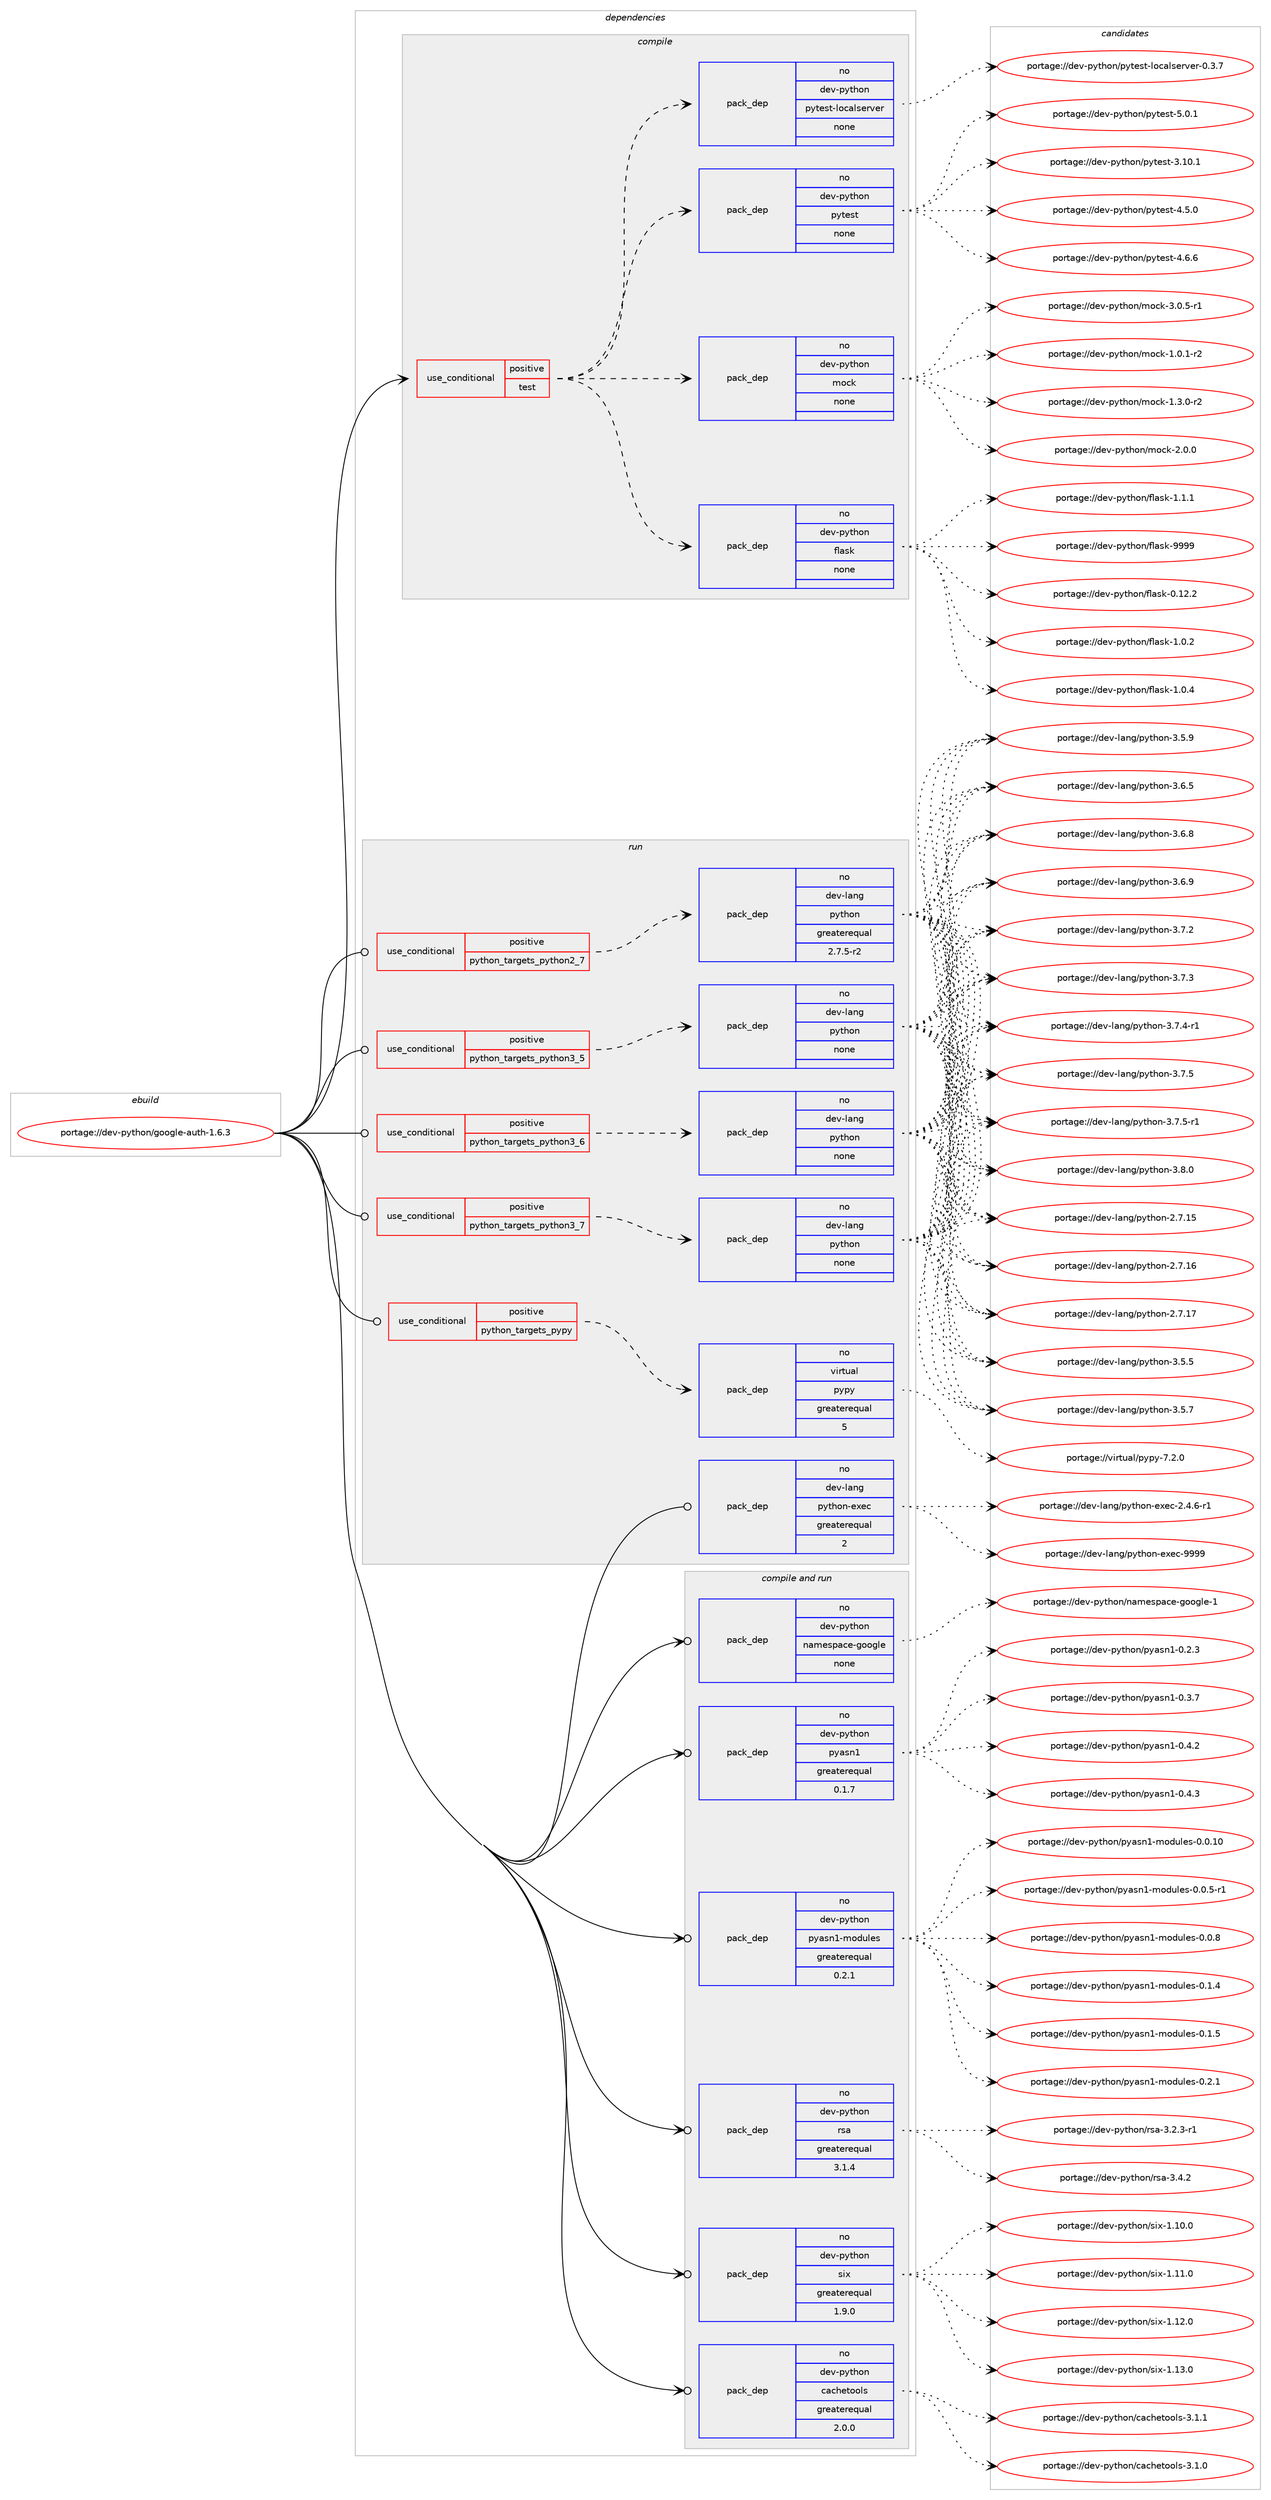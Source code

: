digraph prolog {

# *************
# Graph options
# *************

newrank=true;
concentrate=true;
compound=true;
graph [rankdir=LR,fontname=Helvetica,fontsize=10,ranksep=1.5];#, ranksep=2.5, nodesep=0.2];
edge  [arrowhead=vee];
node  [fontname=Helvetica,fontsize=10];

# **********
# The ebuild
# **********

subgraph cluster_leftcol {
color=gray;
rank=same;
label=<<i>ebuild</i>>;
id [label="portage://dev-python/google-auth-1.6.3", color=red, width=4, href="../dev-python/google-auth-1.6.3.svg"];
}

# ****************
# The dependencies
# ****************

subgraph cluster_midcol {
color=gray;
label=<<i>dependencies</i>>;
subgraph cluster_compile {
fillcolor="#eeeeee";
style=filled;
label=<<i>compile</i>>;
subgraph cond29396 {
dependency142054 [label=<<TABLE BORDER="0" CELLBORDER="1" CELLSPACING="0" CELLPADDING="4"><TR><TD ROWSPAN="3" CELLPADDING="10">use_conditional</TD></TR><TR><TD>positive</TD></TR><TR><TD>test</TD></TR></TABLE>>, shape=none, color=red];
subgraph pack109337 {
dependency142055 [label=<<TABLE BORDER="0" CELLBORDER="1" CELLSPACING="0" CELLPADDING="4" WIDTH="220"><TR><TD ROWSPAN="6" CELLPADDING="30">pack_dep</TD></TR><TR><TD WIDTH="110">no</TD></TR><TR><TD>dev-python</TD></TR><TR><TD>flask</TD></TR><TR><TD>none</TD></TR><TR><TD></TD></TR></TABLE>>, shape=none, color=blue];
}
dependency142054:e -> dependency142055:w [weight=20,style="dashed",arrowhead="vee"];
subgraph pack109338 {
dependency142056 [label=<<TABLE BORDER="0" CELLBORDER="1" CELLSPACING="0" CELLPADDING="4" WIDTH="220"><TR><TD ROWSPAN="6" CELLPADDING="30">pack_dep</TD></TR><TR><TD WIDTH="110">no</TD></TR><TR><TD>dev-python</TD></TR><TR><TD>mock</TD></TR><TR><TD>none</TD></TR><TR><TD></TD></TR></TABLE>>, shape=none, color=blue];
}
dependency142054:e -> dependency142056:w [weight=20,style="dashed",arrowhead="vee"];
subgraph pack109339 {
dependency142057 [label=<<TABLE BORDER="0" CELLBORDER="1" CELLSPACING="0" CELLPADDING="4" WIDTH="220"><TR><TD ROWSPAN="6" CELLPADDING="30">pack_dep</TD></TR><TR><TD WIDTH="110">no</TD></TR><TR><TD>dev-python</TD></TR><TR><TD>pytest</TD></TR><TR><TD>none</TD></TR><TR><TD></TD></TR></TABLE>>, shape=none, color=blue];
}
dependency142054:e -> dependency142057:w [weight=20,style="dashed",arrowhead="vee"];
subgraph pack109340 {
dependency142058 [label=<<TABLE BORDER="0" CELLBORDER="1" CELLSPACING="0" CELLPADDING="4" WIDTH="220"><TR><TD ROWSPAN="6" CELLPADDING="30">pack_dep</TD></TR><TR><TD WIDTH="110">no</TD></TR><TR><TD>dev-python</TD></TR><TR><TD>pytest-localserver</TD></TR><TR><TD>none</TD></TR><TR><TD></TD></TR></TABLE>>, shape=none, color=blue];
}
dependency142054:e -> dependency142058:w [weight=20,style="dashed",arrowhead="vee"];
}
id:e -> dependency142054:w [weight=20,style="solid",arrowhead="vee"];
}
subgraph cluster_compileandrun {
fillcolor="#eeeeee";
style=filled;
label=<<i>compile and run</i>>;
subgraph pack109341 {
dependency142059 [label=<<TABLE BORDER="0" CELLBORDER="1" CELLSPACING="0" CELLPADDING="4" WIDTH="220"><TR><TD ROWSPAN="6" CELLPADDING="30">pack_dep</TD></TR><TR><TD WIDTH="110">no</TD></TR><TR><TD>dev-python</TD></TR><TR><TD>cachetools</TD></TR><TR><TD>greaterequal</TD></TR><TR><TD>2.0.0</TD></TR></TABLE>>, shape=none, color=blue];
}
id:e -> dependency142059:w [weight=20,style="solid",arrowhead="odotvee"];
subgraph pack109342 {
dependency142060 [label=<<TABLE BORDER="0" CELLBORDER="1" CELLSPACING="0" CELLPADDING="4" WIDTH="220"><TR><TD ROWSPAN="6" CELLPADDING="30">pack_dep</TD></TR><TR><TD WIDTH="110">no</TD></TR><TR><TD>dev-python</TD></TR><TR><TD>namespace-google</TD></TR><TR><TD>none</TD></TR><TR><TD></TD></TR></TABLE>>, shape=none, color=blue];
}
id:e -> dependency142060:w [weight=20,style="solid",arrowhead="odotvee"];
subgraph pack109343 {
dependency142061 [label=<<TABLE BORDER="0" CELLBORDER="1" CELLSPACING="0" CELLPADDING="4" WIDTH="220"><TR><TD ROWSPAN="6" CELLPADDING="30">pack_dep</TD></TR><TR><TD WIDTH="110">no</TD></TR><TR><TD>dev-python</TD></TR><TR><TD>pyasn1</TD></TR><TR><TD>greaterequal</TD></TR><TR><TD>0.1.7</TD></TR></TABLE>>, shape=none, color=blue];
}
id:e -> dependency142061:w [weight=20,style="solid",arrowhead="odotvee"];
subgraph pack109344 {
dependency142062 [label=<<TABLE BORDER="0" CELLBORDER="1" CELLSPACING="0" CELLPADDING="4" WIDTH="220"><TR><TD ROWSPAN="6" CELLPADDING="30">pack_dep</TD></TR><TR><TD WIDTH="110">no</TD></TR><TR><TD>dev-python</TD></TR><TR><TD>pyasn1-modules</TD></TR><TR><TD>greaterequal</TD></TR><TR><TD>0.2.1</TD></TR></TABLE>>, shape=none, color=blue];
}
id:e -> dependency142062:w [weight=20,style="solid",arrowhead="odotvee"];
subgraph pack109345 {
dependency142063 [label=<<TABLE BORDER="0" CELLBORDER="1" CELLSPACING="0" CELLPADDING="4" WIDTH="220"><TR><TD ROWSPAN="6" CELLPADDING="30">pack_dep</TD></TR><TR><TD WIDTH="110">no</TD></TR><TR><TD>dev-python</TD></TR><TR><TD>rsa</TD></TR><TR><TD>greaterequal</TD></TR><TR><TD>3.1.4</TD></TR></TABLE>>, shape=none, color=blue];
}
id:e -> dependency142063:w [weight=20,style="solid",arrowhead="odotvee"];
subgraph pack109346 {
dependency142064 [label=<<TABLE BORDER="0" CELLBORDER="1" CELLSPACING="0" CELLPADDING="4" WIDTH="220"><TR><TD ROWSPAN="6" CELLPADDING="30">pack_dep</TD></TR><TR><TD WIDTH="110">no</TD></TR><TR><TD>dev-python</TD></TR><TR><TD>six</TD></TR><TR><TD>greaterequal</TD></TR><TR><TD>1.9.0</TD></TR></TABLE>>, shape=none, color=blue];
}
id:e -> dependency142064:w [weight=20,style="solid",arrowhead="odotvee"];
}
subgraph cluster_run {
fillcolor="#eeeeee";
style=filled;
label=<<i>run</i>>;
subgraph cond29397 {
dependency142065 [label=<<TABLE BORDER="0" CELLBORDER="1" CELLSPACING="0" CELLPADDING="4"><TR><TD ROWSPAN="3" CELLPADDING="10">use_conditional</TD></TR><TR><TD>positive</TD></TR><TR><TD>python_targets_pypy</TD></TR></TABLE>>, shape=none, color=red];
subgraph pack109347 {
dependency142066 [label=<<TABLE BORDER="0" CELLBORDER="1" CELLSPACING="0" CELLPADDING="4" WIDTH="220"><TR><TD ROWSPAN="6" CELLPADDING="30">pack_dep</TD></TR><TR><TD WIDTH="110">no</TD></TR><TR><TD>virtual</TD></TR><TR><TD>pypy</TD></TR><TR><TD>greaterequal</TD></TR><TR><TD>5</TD></TR></TABLE>>, shape=none, color=blue];
}
dependency142065:e -> dependency142066:w [weight=20,style="dashed",arrowhead="vee"];
}
id:e -> dependency142065:w [weight=20,style="solid",arrowhead="odot"];
subgraph cond29398 {
dependency142067 [label=<<TABLE BORDER="0" CELLBORDER="1" CELLSPACING="0" CELLPADDING="4"><TR><TD ROWSPAN="3" CELLPADDING="10">use_conditional</TD></TR><TR><TD>positive</TD></TR><TR><TD>python_targets_python2_7</TD></TR></TABLE>>, shape=none, color=red];
subgraph pack109348 {
dependency142068 [label=<<TABLE BORDER="0" CELLBORDER="1" CELLSPACING="0" CELLPADDING="4" WIDTH="220"><TR><TD ROWSPAN="6" CELLPADDING="30">pack_dep</TD></TR><TR><TD WIDTH="110">no</TD></TR><TR><TD>dev-lang</TD></TR><TR><TD>python</TD></TR><TR><TD>greaterequal</TD></TR><TR><TD>2.7.5-r2</TD></TR></TABLE>>, shape=none, color=blue];
}
dependency142067:e -> dependency142068:w [weight=20,style="dashed",arrowhead="vee"];
}
id:e -> dependency142067:w [weight=20,style="solid",arrowhead="odot"];
subgraph cond29399 {
dependency142069 [label=<<TABLE BORDER="0" CELLBORDER="1" CELLSPACING="0" CELLPADDING="4"><TR><TD ROWSPAN="3" CELLPADDING="10">use_conditional</TD></TR><TR><TD>positive</TD></TR><TR><TD>python_targets_python3_5</TD></TR></TABLE>>, shape=none, color=red];
subgraph pack109349 {
dependency142070 [label=<<TABLE BORDER="0" CELLBORDER="1" CELLSPACING="0" CELLPADDING="4" WIDTH="220"><TR><TD ROWSPAN="6" CELLPADDING="30">pack_dep</TD></TR><TR><TD WIDTH="110">no</TD></TR><TR><TD>dev-lang</TD></TR><TR><TD>python</TD></TR><TR><TD>none</TD></TR><TR><TD></TD></TR></TABLE>>, shape=none, color=blue];
}
dependency142069:e -> dependency142070:w [weight=20,style="dashed",arrowhead="vee"];
}
id:e -> dependency142069:w [weight=20,style="solid",arrowhead="odot"];
subgraph cond29400 {
dependency142071 [label=<<TABLE BORDER="0" CELLBORDER="1" CELLSPACING="0" CELLPADDING="4"><TR><TD ROWSPAN="3" CELLPADDING="10">use_conditional</TD></TR><TR><TD>positive</TD></TR><TR><TD>python_targets_python3_6</TD></TR></TABLE>>, shape=none, color=red];
subgraph pack109350 {
dependency142072 [label=<<TABLE BORDER="0" CELLBORDER="1" CELLSPACING="0" CELLPADDING="4" WIDTH="220"><TR><TD ROWSPAN="6" CELLPADDING="30">pack_dep</TD></TR><TR><TD WIDTH="110">no</TD></TR><TR><TD>dev-lang</TD></TR><TR><TD>python</TD></TR><TR><TD>none</TD></TR><TR><TD></TD></TR></TABLE>>, shape=none, color=blue];
}
dependency142071:e -> dependency142072:w [weight=20,style="dashed",arrowhead="vee"];
}
id:e -> dependency142071:w [weight=20,style="solid",arrowhead="odot"];
subgraph cond29401 {
dependency142073 [label=<<TABLE BORDER="0" CELLBORDER="1" CELLSPACING="0" CELLPADDING="4"><TR><TD ROWSPAN="3" CELLPADDING="10">use_conditional</TD></TR><TR><TD>positive</TD></TR><TR><TD>python_targets_python3_7</TD></TR></TABLE>>, shape=none, color=red];
subgraph pack109351 {
dependency142074 [label=<<TABLE BORDER="0" CELLBORDER="1" CELLSPACING="0" CELLPADDING="4" WIDTH="220"><TR><TD ROWSPAN="6" CELLPADDING="30">pack_dep</TD></TR><TR><TD WIDTH="110">no</TD></TR><TR><TD>dev-lang</TD></TR><TR><TD>python</TD></TR><TR><TD>none</TD></TR><TR><TD></TD></TR></TABLE>>, shape=none, color=blue];
}
dependency142073:e -> dependency142074:w [weight=20,style="dashed",arrowhead="vee"];
}
id:e -> dependency142073:w [weight=20,style="solid",arrowhead="odot"];
subgraph pack109352 {
dependency142075 [label=<<TABLE BORDER="0" CELLBORDER="1" CELLSPACING="0" CELLPADDING="4" WIDTH="220"><TR><TD ROWSPAN="6" CELLPADDING="30">pack_dep</TD></TR><TR><TD WIDTH="110">no</TD></TR><TR><TD>dev-lang</TD></TR><TR><TD>python-exec</TD></TR><TR><TD>greaterequal</TD></TR><TR><TD>2</TD></TR></TABLE>>, shape=none, color=blue];
}
id:e -> dependency142075:w [weight=20,style="solid",arrowhead="odot"];
}
}

# **************
# The candidates
# **************

subgraph cluster_choices {
rank=same;
color=gray;
label=<<i>candidates</i>>;

subgraph choice109337 {
color=black;
nodesep=1;
choiceportage10010111845112121116104111110471021089711510745484649504650 [label="portage://dev-python/flask-0.12.2", color=red, width=4,href="../dev-python/flask-0.12.2.svg"];
choiceportage100101118451121211161041111104710210897115107454946484650 [label="portage://dev-python/flask-1.0.2", color=red, width=4,href="../dev-python/flask-1.0.2.svg"];
choiceportage100101118451121211161041111104710210897115107454946484652 [label="portage://dev-python/flask-1.0.4", color=red, width=4,href="../dev-python/flask-1.0.4.svg"];
choiceportage100101118451121211161041111104710210897115107454946494649 [label="portage://dev-python/flask-1.1.1", color=red, width=4,href="../dev-python/flask-1.1.1.svg"];
choiceportage1001011184511212111610411111047102108971151074557575757 [label="portage://dev-python/flask-9999", color=red, width=4,href="../dev-python/flask-9999.svg"];
dependency142055:e -> choiceportage10010111845112121116104111110471021089711510745484649504650:w [style=dotted,weight="100"];
dependency142055:e -> choiceportage100101118451121211161041111104710210897115107454946484650:w [style=dotted,weight="100"];
dependency142055:e -> choiceportage100101118451121211161041111104710210897115107454946484652:w [style=dotted,weight="100"];
dependency142055:e -> choiceportage100101118451121211161041111104710210897115107454946494649:w [style=dotted,weight="100"];
dependency142055:e -> choiceportage1001011184511212111610411111047102108971151074557575757:w [style=dotted,weight="100"];
}
subgraph choice109338 {
color=black;
nodesep=1;
choiceportage1001011184511212111610411111047109111991074549464846494511450 [label="portage://dev-python/mock-1.0.1-r2", color=red, width=4,href="../dev-python/mock-1.0.1-r2.svg"];
choiceportage1001011184511212111610411111047109111991074549465146484511450 [label="portage://dev-python/mock-1.3.0-r2", color=red, width=4,href="../dev-python/mock-1.3.0-r2.svg"];
choiceportage100101118451121211161041111104710911199107455046484648 [label="portage://dev-python/mock-2.0.0", color=red, width=4,href="../dev-python/mock-2.0.0.svg"];
choiceportage1001011184511212111610411111047109111991074551464846534511449 [label="portage://dev-python/mock-3.0.5-r1", color=red, width=4,href="../dev-python/mock-3.0.5-r1.svg"];
dependency142056:e -> choiceportage1001011184511212111610411111047109111991074549464846494511450:w [style=dotted,weight="100"];
dependency142056:e -> choiceportage1001011184511212111610411111047109111991074549465146484511450:w [style=dotted,weight="100"];
dependency142056:e -> choiceportage100101118451121211161041111104710911199107455046484648:w [style=dotted,weight="100"];
dependency142056:e -> choiceportage1001011184511212111610411111047109111991074551464846534511449:w [style=dotted,weight="100"];
}
subgraph choice109339 {
color=black;
nodesep=1;
choiceportage100101118451121211161041111104711212111610111511645514649484649 [label="portage://dev-python/pytest-3.10.1", color=red, width=4,href="../dev-python/pytest-3.10.1.svg"];
choiceportage1001011184511212111610411111047112121116101115116455246534648 [label="portage://dev-python/pytest-4.5.0", color=red, width=4,href="../dev-python/pytest-4.5.0.svg"];
choiceportage1001011184511212111610411111047112121116101115116455246544654 [label="portage://dev-python/pytest-4.6.6", color=red, width=4,href="../dev-python/pytest-4.6.6.svg"];
choiceportage1001011184511212111610411111047112121116101115116455346484649 [label="portage://dev-python/pytest-5.0.1", color=red, width=4,href="../dev-python/pytest-5.0.1.svg"];
dependency142057:e -> choiceportage100101118451121211161041111104711212111610111511645514649484649:w [style=dotted,weight="100"];
dependency142057:e -> choiceportage1001011184511212111610411111047112121116101115116455246534648:w [style=dotted,weight="100"];
dependency142057:e -> choiceportage1001011184511212111610411111047112121116101115116455246544654:w [style=dotted,weight="100"];
dependency142057:e -> choiceportage1001011184511212111610411111047112121116101115116455346484649:w [style=dotted,weight="100"];
}
subgraph choice109340 {
color=black;
nodesep=1;
choiceportage1001011184511212111610411111047112121116101115116451081119997108115101114118101114454846514655 [label="portage://dev-python/pytest-localserver-0.3.7", color=red, width=4,href="../dev-python/pytest-localserver-0.3.7.svg"];
dependency142058:e -> choiceportage1001011184511212111610411111047112121116101115116451081119997108115101114118101114454846514655:w [style=dotted,weight="100"];
}
subgraph choice109341 {
color=black;
nodesep=1;
choiceportage1001011184511212111610411111047999799104101116111111108115455146494648 [label="portage://dev-python/cachetools-3.1.0", color=red, width=4,href="../dev-python/cachetools-3.1.0.svg"];
choiceportage1001011184511212111610411111047999799104101116111111108115455146494649 [label="portage://dev-python/cachetools-3.1.1", color=red, width=4,href="../dev-python/cachetools-3.1.1.svg"];
dependency142059:e -> choiceportage1001011184511212111610411111047999799104101116111111108115455146494648:w [style=dotted,weight="100"];
dependency142059:e -> choiceportage1001011184511212111610411111047999799104101116111111108115455146494649:w [style=dotted,weight="100"];
}
subgraph choice109342 {
color=black;
nodesep=1;
choiceportage1001011184511212111610411111047110971091011151129799101451031111111031081014549 [label="portage://dev-python/namespace-google-1", color=red, width=4,href="../dev-python/namespace-google-1.svg"];
dependency142060:e -> choiceportage1001011184511212111610411111047110971091011151129799101451031111111031081014549:w [style=dotted,weight="100"];
}
subgraph choice109343 {
color=black;
nodesep=1;
choiceportage10010111845112121116104111110471121219711511049454846504651 [label="portage://dev-python/pyasn1-0.2.3", color=red, width=4,href="../dev-python/pyasn1-0.2.3.svg"];
choiceportage10010111845112121116104111110471121219711511049454846514655 [label="portage://dev-python/pyasn1-0.3.7", color=red, width=4,href="../dev-python/pyasn1-0.3.7.svg"];
choiceportage10010111845112121116104111110471121219711511049454846524650 [label="portage://dev-python/pyasn1-0.4.2", color=red, width=4,href="../dev-python/pyasn1-0.4.2.svg"];
choiceportage10010111845112121116104111110471121219711511049454846524651 [label="portage://dev-python/pyasn1-0.4.3", color=red, width=4,href="../dev-python/pyasn1-0.4.3.svg"];
dependency142061:e -> choiceportage10010111845112121116104111110471121219711511049454846504651:w [style=dotted,weight="100"];
dependency142061:e -> choiceportage10010111845112121116104111110471121219711511049454846514655:w [style=dotted,weight="100"];
dependency142061:e -> choiceportage10010111845112121116104111110471121219711511049454846524650:w [style=dotted,weight="100"];
dependency142061:e -> choiceportage10010111845112121116104111110471121219711511049454846524651:w [style=dotted,weight="100"];
}
subgraph choice109344 {
color=black;
nodesep=1;
choiceportage100101118451121211161041111104711212197115110494510911110011710810111545484648464948 [label="portage://dev-python/pyasn1-modules-0.0.10", color=red, width=4,href="../dev-python/pyasn1-modules-0.0.10.svg"];
choiceportage10010111845112121116104111110471121219711511049451091111001171081011154548464846534511449 [label="portage://dev-python/pyasn1-modules-0.0.5-r1", color=red, width=4,href="../dev-python/pyasn1-modules-0.0.5-r1.svg"];
choiceportage1001011184511212111610411111047112121971151104945109111100117108101115454846484656 [label="portage://dev-python/pyasn1-modules-0.0.8", color=red, width=4,href="../dev-python/pyasn1-modules-0.0.8.svg"];
choiceportage1001011184511212111610411111047112121971151104945109111100117108101115454846494652 [label="portage://dev-python/pyasn1-modules-0.1.4", color=red, width=4,href="../dev-python/pyasn1-modules-0.1.4.svg"];
choiceportage1001011184511212111610411111047112121971151104945109111100117108101115454846494653 [label="portage://dev-python/pyasn1-modules-0.1.5", color=red, width=4,href="../dev-python/pyasn1-modules-0.1.5.svg"];
choiceportage1001011184511212111610411111047112121971151104945109111100117108101115454846504649 [label="portage://dev-python/pyasn1-modules-0.2.1", color=red, width=4,href="../dev-python/pyasn1-modules-0.2.1.svg"];
dependency142062:e -> choiceportage100101118451121211161041111104711212197115110494510911110011710810111545484648464948:w [style=dotted,weight="100"];
dependency142062:e -> choiceportage10010111845112121116104111110471121219711511049451091111001171081011154548464846534511449:w [style=dotted,weight="100"];
dependency142062:e -> choiceportage1001011184511212111610411111047112121971151104945109111100117108101115454846484656:w [style=dotted,weight="100"];
dependency142062:e -> choiceportage1001011184511212111610411111047112121971151104945109111100117108101115454846494652:w [style=dotted,weight="100"];
dependency142062:e -> choiceportage1001011184511212111610411111047112121971151104945109111100117108101115454846494653:w [style=dotted,weight="100"];
dependency142062:e -> choiceportage1001011184511212111610411111047112121971151104945109111100117108101115454846504649:w [style=dotted,weight="100"];
}
subgraph choice109345 {
color=black;
nodesep=1;
choiceportage1001011184511212111610411111047114115974551465046514511449 [label="portage://dev-python/rsa-3.2.3-r1", color=red, width=4,href="../dev-python/rsa-3.2.3-r1.svg"];
choiceportage100101118451121211161041111104711411597455146524650 [label="portage://dev-python/rsa-3.4.2", color=red, width=4,href="../dev-python/rsa-3.4.2.svg"];
dependency142063:e -> choiceportage1001011184511212111610411111047114115974551465046514511449:w [style=dotted,weight="100"];
dependency142063:e -> choiceportage100101118451121211161041111104711411597455146524650:w [style=dotted,weight="100"];
}
subgraph choice109346 {
color=black;
nodesep=1;
choiceportage100101118451121211161041111104711510512045494649484648 [label="portage://dev-python/six-1.10.0", color=red, width=4,href="../dev-python/six-1.10.0.svg"];
choiceportage100101118451121211161041111104711510512045494649494648 [label="portage://dev-python/six-1.11.0", color=red, width=4,href="../dev-python/six-1.11.0.svg"];
choiceportage100101118451121211161041111104711510512045494649504648 [label="portage://dev-python/six-1.12.0", color=red, width=4,href="../dev-python/six-1.12.0.svg"];
choiceportage100101118451121211161041111104711510512045494649514648 [label="portage://dev-python/six-1.13.0", color=red, width=4,href="../dev-python/six-1.13.0.svg"];
dependency142064:e -> choiceportage100101118451121211161041111104711510512045494649484648:w [style=dotted,weight="100"];
dependency142064:e -> choiceportage100101118451121211161041111104711510512045494649494648:w [style=dotted,weight="100"];
dependency142064:e -> choiceportage100101118451121211161041111104711510512045494649504648:w [style=dotted,weight="100"];
dependency142064:e -> choiceportage100101118451121211161041111104711510512045494649514648:w [style=dotted,weight="100"];
}
subgraph choice109347 {
color=black;
nodesep=1;
choiceportage1181051141161179710847112121112121455546504648 [label="portage://virtual/pypy-7.2.0", color=red, width=4,href="../virtual/pypy-7.2.0.svg"];
dependency142066:e -> choiceportage1181051141161179710847112121112121455546504648:w [style=dotted,weight="100"];
}
subgraph choice109348 {
color=black;
nodesep=1;
choiceportage10010111845108971101034711212111610411111045504655464953 [label="portage://dev-lang/python-2.7.15", color=red, width=4,href="../dev-lang/python-2.7.15.svg"];
choiceportage10010111845108971101034711212111610411111045504655464954 [label="portage://dev-lang/python-2.7.16", color=red, width=4,href="../dev-lang/python-2.7.16.svg"];
choiceportage10010111845108971101034711212111610411111045504655464955 [label="portage://dev-lang/python-2.7.17", color=red, width=4,href="../dev-lang/python-2.7.17.svg"];
choiceportage100101118451089711010347112121116104111110455146534653 [label="portage://dev-lang/python-3.5.5", color=red, width=4,href="../dev-lang/python-3.5.5.svg"];
choiceportage100101118451089711010347112121116104111110455146534655 [label="portage://dev-lang/python-3.5.7", color=red, width=4,href="../dev-lang/python-3.5.7.svg"];
choiceportage100101118451089711010347112121116104111110455146534657 [label="portage://dev-lang/python-3.5.9", color=red, width=4,href="../dev-lang/python-3.5.9.svg"];
choiceportage100101118451089711010347112121116104111110455146544653 [label="portage://dev-lang/python-3.6.5", color=red, width=4,href="../dev-lang/python-3.6.5.svg"];
choiceportage100101118451089711010347112121116104111110455146544656 [label="portage://dev-lang/python-3.6.8", color=red, width=4,href="../dev-lang/python-3.6.8.svg"];
choiceportage100101118451089711010347112121116104111110455146544657 [label="portage://dev-lang/python-3.6.9", color=red, width=4,href="../dev-lang/python-3.6.9.svg"];
choiceportage100101118451089711010347112121116104111110455146554650 [label="portage://dev-lang/python-3.7.2", color=red, width=4,href="../dev-lang/python-3.7.2.svg"];
choiceportage100101118451089711010347112121116104111110455146554651 [label="portage://dev-lang/python-3.7.3", color=red, width=4,href="../dev-lang/python-3.7.3.svg"];
choiceportage1001011184510897110103471121211161041111104551465546524511449 [label="portage://dev-lang/python-3.7.4-r1", color=red, width=4,href="../dev-lang/python-3.7.4-r1.svg"];
choiceportage100101118451089711010347112121116104111110455146554653 [label="portage://dev-lang/python-3.7.5", color=red, width=4,href="../dev-lang/python-3.7.5.svg"];
choiceportage1001011184510897110103471121211161041111104551465546534511449 [label="portage://dev-lang/python-3.7.5-r1", color=red, width=4,href="../dev-lang/python-3.7.5-r1.svg"];
choiceportage100101118451089711010347112121116104111110455146564648 [label="portage://dev-lang/python-3.8.0", color=red, width=4,href="../dev-lang/python-3.8.0.svg"];
dependency142068:e -> choiceportage10010111845108971101034711212111610411111045504655464953:w [style=dotted,weight="100"];
dependency142068:e -> choiceportage10010111845108971101034711212111610411111045504655464954:w [style=dotted,weight="100"];
dependency142068:e -> choiceportage10010111845108971101034711212111610411111045504655464955:w [style=dotted,weight="100"];
dependency142068:e -> choiceportage100101118451089711010347112121116104111110455146534653:w [style=dotted,weight="100"];
dependency142068:e -> choiceportage100101118451089711010347112121116104111110455146534655:w [style=dotted,weight="100"];
dependency142068:e -> choiceportage100101118451089711010347112121116104111110455146534657:w [style=dotted,weight="100"];
dependency142068:e -> choiceportage100101118451089711010347112121116104111110455146544653:w [style=dotted,weight="100"];
dependency142068:e -> choiceportage100101118451089711010347112121116104111110455146544656:w [style=dotted,weight="100"];
dependency142068:e -> choiceportage100101118451089711010347112121116104111110455146544657:w [style=dotted,weight="100"];
dependency142068:e -> choiceportage100101118451089711010347112121116104111110455146554650:w [style=dotted,weight="100"];
dependency142068:e -> choiceportage100101118451089711010347112121116104111110455146554651:w [style=dotted,weight="100"];
dependency142068:e -> choiceportage1001011184510897110103471121211161041111104551465546524511449:w [style=dotted,weight="100"];
dependency142068:e -> choiceportage100101118451089711010347112121116104111110455146554653:w [style=dotted,weight="100"];
dependency142068:e -> choiceportage1001011184510897110103471121211161041111104551465546534511449:w [style=dotted,weight="100"];
dependency142068:e -> choiceportage100101118451089711010347112121116104111110455146564648:w [style=dotted,weight="100"];
}
subgraph choice109349 {
color=black;
nodesep=1;
choiceportage10010111845108971101034711212111610411111045504655464953 [label="portage://dev-lang/python-2.7.15", color=red, width=4,href="../dev-lang/python-2.7.15.svg"];
choiceportage10010111845108971101034711212111610411111045504655464954 [label="portage://dev-lang/python-2.7.16", color=red, width=4,href="../dev-lang/python-2.7.16.svg"];
choiceportage10010111845108971101034711212111610411111045504655464955 [label="portage://dev-lang/python-2.7.17", color=red, width=4,href="../dev-lang/python-2.7.17.svg"];
choiceportage100101118451089711010347112121116104111110455146534653 [label="portage://dev-lang/python-3.5.5", color=red, width=4,href="../dev-lang/python-3.5.5.svg"];
choiceportage100101118451089711010347112121116104111110455146534655 [label="portage://dev-lang/python-3.5.7", color=red, width=4,href="../dev-lang/python-3.5.7.svg"];
choiceportage100101118451089711010347112121116104111110455146534657 [label="portage://dev-lang/python-3.5.9", color=red, width=4,href="../dev-lang/python-3.5.9.svg"];
choiceportage100101118451089711010347112121116104111110455146544653 [label="portage://dev-lang/python-3.6.5", color=red, width=4,href="../dev-lang/python-3.6.5.svg"];
choiceportage100101118451089711010347112121116104111110455146544656 [label="portage://dev-lang/python-3.6.8", color=red, width=4,href="../dev-lang/python-3.6.8.svg"];
choiceportage100101118451089711010347112121116104111110455146544657 [label="portage://dev-lang/python-3.6.9", color=red, width=4,href="../dev-lang/python-3.6.9.svg"];
choiceportage100101118451089711010347112121116104111110455146554650 [label="portage://dev-lang/python-3.7.2", color=red, width=4,href="../dev-lang/python-3.7.2.svg"];
choiceportage100101118451089711010347112121116104111110455146554651 [label="portage://dev-lang/python-3.7.3", color=red, width=4,href="../dev-lang/python-3.7.3.svg"];
choiceportage1001011184510897110103471121211161041111104551465546524511449 [label="portage://dev-lang/python-3.7.4-r1", color=red, width=4,href="../dev-lang/python-3.7.4-r1.svg"];
choiceportage100101118451089711010347112121116104111110455146554653 [label="portage://dev-lang/python-3.7.5", color=red, width=4,href="../dev-lang/python-3.7.5.svg"];
choiceportage1001011184510897110103471121211161041111104551465546534511449 [label="portage://dev-lang/python-3.7.5-r1", color=red, width=4,href="../dev-lang/python-3.7.5-r1.svg"];
choiceportage100101118451089711010347112121116104111110455146564648 [label="portage://dev-lang/python-3.8.0", color=red, width=4,href="../dev-lang/python-3.8.0.svg"];
dependency142070:e -> choiceportage10010111845108971101034711212111610411111045504655464953:w [style=dotted,weight="100"];
dependency142070:e -> choiceportage10010111845108971101034711212111610411111045504655464954:w [style=dotted,weight="100"];
dependency142070:e -> choiceportage10010111845108971101034711212111610411111045504655464955:w [style=dotted,weight="100"];
dependency142070:e -> choiceportage100101118451089711010347112121116104111110455146534653:w [style=dotted,weight="100"];
dependency142070:e -> choiceportage100101118451089711010347112121116104111110455146534655:w [style=dotted,weight="100"];
dependency142070:e -> choiceportage100101118451089711010347112121116104111110455146534657:w [style=dotted,weight="100"];
dependency142070:e -> choiceportage100101118451089711010347112121116104111110455146544653:w [style=dotted,weight="100"];
dependency142070:e -> choiceportage100101118451089711010347112121116104111110455146544656:w [style=dotted,weight="100"];
dependency142070:e -> choiceportage100101118451089711010347112121116104111110455146544657:w [style=dotted,weight="100"];
dependency142070:e -> choiceportage100101118451089711010347112121116104111110455146554650:w [style=dotted,weight="100"];
dependency142070:e -> choiceportage100101118451089711010347112121116104111110455146554651:w [style=dotted,weight="100"];
dependency142070:e -> choiceportage1001011184510897110103471121211161041111104551465546524511449:w [style=dotted,weight="100"];
dependency142070:e -> choiceportage100101118451089711010347112121116104111110455146554653:w [style=dotted,weight="100"];
dependency142070:e -> choiceportage1001011184510897110103471121211161041111104551465546534511449:w [style=dotted,weight="100"];
dependency142070:e -> choiceportage100101118451089711010347112121116104111110455146564648:w [style=dotted,weight="100"];
}
subgraph choice109350 {
color=black;
nodesep=1;
choiceportage10010111845108971101034711212111610411111045504655464953 [label="portage://dev-lang/python-2.7.15", color=red, width=4,href="../dev-lang/python-2.7.15.svg"];
choiceportage10010111845108971101034711212111610411111045504655464954 [label="portage://dev-lang/python-2.7.16", color=red, width=4,href="../dev-lang/python-2.7.16.svg"];
choiceportage10010111845108971101034711212111610411111045504655464955 [label="portage://dev-lang/python-2.7.17", color=red, width=4,href="../dev-lang/python-2.7.17.svg"];
choiceportage100101118451089711010347112121116104111110455146534653 [label="portage://dev-lang/python-3.5.5", color=red, width=4,href="../dev-lang/python-3.5.5.svg"];
choiceportage100101118451089711010347112121116104111110455146534655 [label="portage://dev-lang/python-3.5.7", color=red, width=4,href="../dev-lang/python-3.5.7.svg"];
choiceportage100101118451089711010347112121116104111110455146534657 [label="portage://dev-lang/python-3.5.9", color=red, width=4,href="../dev-lang/python-3.5.9.svg"];
choiceportage100101118451089711010347112121116104111110455146544653 [label="portage://dev-lang/python-3.6.5", color=red, width=4,href="../dev-lang/python-3.6.5.svg"];
choiceportage100101118451089711010347112121116104111110455146544656 [label="portage://dev-lang/python-3.6.8", color=red, width=4,href="../dev-lang/python-3.6.8.svg"];
choiceportage100101118451089711010347112121116104111110455146544657 [label="portage://dev-lang/python-3.6.9", color=red, width=4,href="../dev-lang/python-3.6.9.svg"];
choiceportage100101118451089711010347112121116104111110455146554650 [label="portage://dev-lang/python-3.7.2", color=red, width=4,href="../dev-lang/python-3.7.2.svg"];
choiceportage100101118451089711010347112121116104111110455146554651 [label="portage://dev-lang/python-3.7.3", color=red, width=4,href="../dev-lang/python-3.7.3.svg"];
choiceportage1001011184510897110103471121211161041111104551465546524511449 [label="portage://dev-lang/python-3.7.4-r1", color=red, width=4,href="../dev-lang/python-3.7.4-r1.svg"];
choiceportage100101118451089711010347112121116104111110455146554653 [label="portage://dev-lang/python-3.7.5", color=red, width=4,href="../dev-lang/python-3.7.5.svg"];
choiceportage1001011184510897110103471121211161041111104551465546534511449 [label="portage://dev-lang/python-3.7.5-r1", color=red, width=4,href="../dev-lang/python-3.7.5-r1.svg"];
choiceportage100101118451089711010347112121116104111110455146564648 [label="portage://dev-lang/python-3.8.0", color=red, width=4,href="../dev-lang/python-3.8.0.svg"];
dependency142072:e -> choiceportage10010111845108971101034711212111610411111045504655464953:w [style=dotted,weight="100"];
dependency142072:e -> choiceportage10010111845108971101034711212111610411111045504655464954:w [style=dotted,weight="100"];
dependency142072:e -> choiceportage10010111845108971101034711212111610411111045504655464955:w [style=dotted,weight="100"];
dependency142072:e -> choiceportage100101118451089711010347112121116104111110455146534653:w [style=dotted,weight="100"];
dependency142072:e -> choiceportage100101118451089711010347112121116104111110455146534655:w [style=dotted,weight="100"];
dependency142072:e -> choiceportage100101118451089711010347112121116104111110455146534657:w [style=dotted,weight="100"];
dependency142072:e -> choiceportage100101118451089711010347112121116104111110455146544653:w [style=dotted,weight="100"];
dependency142072:e -> choiceportage100101118451089711010347112121116104111110455146544656:w [style=dotted,weight="100"];
dependency142072:e -> choiceportage100101118451089711010347112121116104111110455146544657:w [style=dotted,weight="100"];
dependency142072:e -> choiceportage100101118451089711010347112121116104111110455146554650:w [style=dotted,weight="100"];
dependency142072:e -> choiceportage100101118451089711010347112121116104111110455146554651:w [style=dotted,weight="100"];
dependency142072:e -> choiceportage1001011184510897110103471121211161041111104551465546524511449:w [style=dotted,weight="100"];
dependency142072:e -> choiceportage100101118451089711010347112121116104111110455146554653:w [style=dotted,weight="100"];
dependency142072:e -> choiceportage1001011184510897110103471121211161041111104551465546534511449:w [style=dotted,weight="100"];
dependency142072:e -> choiceportage100101118451089711010347112121116104111110455146564648:w [style=dotted,weight="100"];
}
subgraph choice109351 {
color=black;
nodesep=1;
choiceportage10010111845108971101034711212111610411111045504655464953 [label="portage://dev-lang/python-2.7.15", color=red, width=4,href="../dev-lang/python-2.7.15.svg"];
choiceportage10010111845108971101034711212111610411111045504655464954 [label="portage://dev-lang/python-2.7.16", color=red, width=4,href="../dev-lang/python-2.7.16.svg"];
choiceportage10010111845108971101034711212111610411111045504655464955 [label="portage://dev-lang/python-2.7.17", color=red, width=4,href="../dev-lang/python-2.7.17.svg"];
choiceportage100101118451089711010347112121116104111110455146534653 [label="portage://dev-lang/python-3.5.5", color=red, width=4,href="../dev-lang/python-3.5.5.svg"];
choiceportage100101118451089711010347112121116104111110455146534655 [label="portage://dev-lang/python-3.5.7", color=red, width=4,href="../dev-lang/python-3.5.7.svg"];
choiceportage100101118451089711010347112121116104111110455146534657 [label="portage://dev-lang/python-3.5.9", color=red, width=4,href="../dev-lang/python-3.5.9.svg"];
choiceportage100101118451089711010347112121116104111110455146544653 [label="portage://dev-lang/python-3.6.5", color=red, width=4,href="../dev-lang/python-3.6.5.svg"];
choiceportage100101118451089711010347112121116104111110455146544656 [label="portage://dev-lang/python-3.6.8", color=red, width=4,href="../dev-lang/python-3.6.8.svg"];
choiceportage100101118451089711010347112121116104111110455146544657 [label="portage://dev-lang/python-3.6.9", color=red, width=4,href="../dev-lang/python-3.6.9.svg"];
choiceportage100101118451089711010347112121116104111110455146554650 [label="portage://dev-lang/python-3.7.2", color=red, width=4,href="../dev-lang/python-3.7.2.svg"];
choiceportage100101118451089711010347112121116104111110455146554651 [label="portage://dev-lang/python-3.7.3", color=red, width=4,href="../dev-lang/python-3.7.3.svg"];
choiceportage1001011184510897110103471121211161041111104551465546524511449 [label="portage://dev-lang/python-3.7.4-r1", color=red, width=4,href="../dev-lang/python-3.7.4-r1.svg"];
choiceportage100101118451089711010347112121116104111110455146554653 [label="portage://dev-lang/python-3.7.5", color=red, width=4,href="../dev-lang/python-3.7.5.svg"];
choiceportage1001011184510897110103471121211161041111104551465546534511449 [label="portage://dev-lang/python-3.7.5-r1", color=red, width=4,href="../dev-lang/python-3.7.5-r1.svg"];
choiceportage100101118451089711010347112121116104111110455146564648 [label="portage://dev-lang/python-3.8.0", color=red, width=4,href="../dev-lang/python-3.8.0.svg"];
dependency142074:e -> choiceportage10010111845108971101034711212111610411111045504655464953:w [style=dotted,weight="100"];
dependency142074:e -> choiceportage10010111845108971101034711212111610411111045504655464954:w [style=dotted,weight="100"];
dependency142074:e -> choiceportage10010111845108971101034711212111610411111045504655464955:w [style=dotted,weight="100"];
dependency142074:e -> choiceportage100101118451089711010347112121116104111110455146534653:w [style=dotted,weight="100"];
dependency142074:e -> choiceportage100101118451089711010347112121116104111110455146534655:w [style=dotted,weight="100"];
dependency142074:e -> choiceportage100101118451089711010347112121116104111110455146534657:w [style=dotted,weight="100"];
dependency142074:e -> choiceportage100101118451089711010347112121116104111110455146544653:w [style=dotted,weight="100"];
dependency142074:e -> choiceportage100101118451089711010347112121116104111110455146544656:w [style=dotted,weight="100"];
dependency142074:e -> choiceportage100101118451089711010347112121116104111110455146544657:w [style=dotted,weight="100"];
dependency142074:e -> choiceportage100101118451089711010347112121116104111110455146554650:w [style=dotted,weight="100"];
dependency142074:e -> choiceportage100101118451089711010347112121116104111110455146554651:w [style=dotted,weight="100"];
dependency142074:e -> choiceportage1001011184510897110103471121211161041111104551465546524511449:w [style=dotted,weight="100"];
dependency142074:e -> choiceportage100101118451089711010347112121116104111110455146554653:w [style=dotted,weight="100"];
dependency142074:e -> choiceportage1001011184510897110103471121211161041111104551465546534511449:w [style=dotted,weight="100"];
dependency142074:e -> choiceportage100101118451089711010347112121116104111110455146564648:w [style=dotted,weight="100"];
}
subgraph choice109352 {
color=black;
nodesep=1;
choiceportage10010111845108971101034711212111610411111045101120101994550465246544511449 [label="portage://dev-lang/python-exec-2.4.6-r1", color=red, width=4,href="../dev-lang/python-exec-2.4.6-r1.svg"];
choiceportage10010111845108971101034711212111610411111045101120101994557575757 [label="portage://dev-lang/python-exec-9999", color=red, width=4,href="../dev-lang/python-exec-9999.svg"];
dependency142075:e -> choiceportage10010111845108971101034711212111610411111045101120101994550465246544511449:w [style=dotted,weight="100"];
dependency142075:e -> choiceportage10010111845108971101034711212111610411111045101120101994557575757:w [style=dotted,weight="100"];
}
}

}
